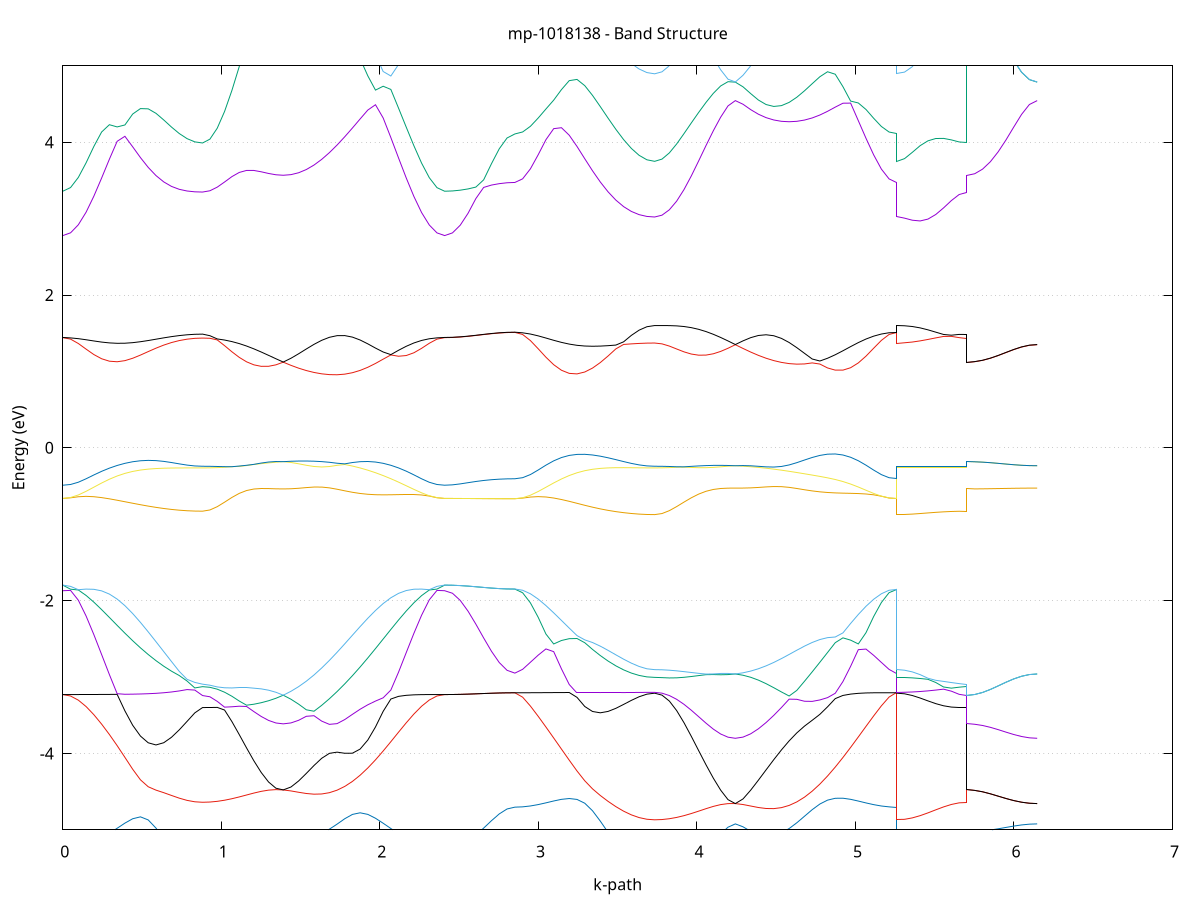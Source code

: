 set title 'mp-1018138 - Band Structure'
set xlabel 'k-path'
set ylabel 'Energy (eV)'
set grid y
set yrange [-5:5]
set terminal png size 800,600
set output 'mp-1018138_bands_gnuplot.png'
plot '-' using 1:2 with lines notitle, '-' using 1:2 with lines notitle, '-' using 1:2 with lines notitle, '-' using 1:2 with lines notitle, '-' using 1:2 with lines notitle, '-' using 1:2 with lines notitle, '-' using 1:2 with lines notitle, '-' using 1:2 with lines notitle, '-' using 1:2 with lines notitle, '-' using 1:2 with lines notitle, '-' using 1:2 with lines notitle, '-' using 1:2 with lines notitle, '-' using 1:2 with lines notitle, '-' using 1:2 with lines notitle, '-' using 1:2 with lines notitle, '-' using 1:2 with lines notitle, '-' using 1:2 with lines notitle, '-' using 1:2 with lines notitle, '-' using 1:2 with lines notitle, '-' using 1:2 with lines notitle, '-' using 1:2 with lines notitle, '-' using 1:2 with lines notitle, '-' using 1:2 with lines notitle, '-' using 1:2 with lines notitle
0.000000 -38.637339
0.048985 -38.637239
0.097970 -38.637239
0.146955 -38.637139
0.195939 -38.637139
0.244924 -38.637039
0.293909 -38.636939
0.342894 -38.636739
0.391879 -38.636639
0.440864 -38.636539
0.489849 -38.636339
0.538834 -38.636239
0.587818 -38.636139
0.636803 -38.636039
0.685788 -38.635939
0.734773 -38.635839
0.783758 -38.635839
0.832743 -38.635739
0.881728 -38.635739
0.881728 -38.635739
0.927996 -38.635739
0.974264 -38.635739
1.020532 -38.635739
1.066800 -38.635739
1.113068 -38.635639
1.159336 -38.635639
1.205604 -38.635639
1.251872 -38.635639
1.298140 -38.635539
1.344408 -38.635539
1.390676 -38.635539
1.390676 -38.635539
1.439156 -38.635539
1.487635 -38.635539
1.536115 -38.635639
1.584595 -38.635639
1.633074 -38.635739
1.681554 -38.635839
1.730033 -38.635939
1.778513 -38.636039
1.826993 -38.636139
1.875472 -38.636239
1.923952 -38.636339
1.972432 -38.636539
2.020911 -38.636639
2.069391 -38.636839
2.117871 -38.636939
2.166350 -38.637039
2.214830 -38.637139
2.263310 -38.637239
2.311789 -38.637239
2.360269 -38.637239
2.408748 -38.637339
2.408748 -38.637339
2.457969 -38.637239
2.507190 -38.637239
2.556411 -38.637239
2.605632 -38.637239
2.654853 -38.637339
2.704074 -38.637339
2.753295 -38.637339
2.802516 -38.637339
2.851737 -38.637339
2.851737 -38.637339
2.900722 -38.637239
2.949707 -38.637239
2.998692 -38.637239
3.047677 -38.637139
3.096661 -38.637039
3.145646 -38.636939
3.194631 -38.636739
3.243616 -38.636639
3.292601 -38.636539
3.341586 -38.636439
3.390571 -38.636239
3.439555 -38.636139
3.488540 -38.636039
3.537525 -38.635939
3.586510 -38.635839
3.635495 -38.635839
3.684480 -38.635739
3.733465 -38.635739
3.733465 -38.635739
3.779733 -38.635739
3.826001 -38.635739
3.872269 -38.635739
3.918537 -38.635739
3.964805 -38.635639
4.011073 -38.635639
4.057341 -38.635639
4.103609 -38.635639
4.149877 -38.635539
4.196145 -38.635539
4.242413 -38.635539
4.242413 -38.635539
4.290893 -38.635539
4.339372 -38.635539
4.387852 -38.635639
4.436332 -38.635639
4.484811 -38.635739
4.533291 -38.635839
4.581771 -38.635939
4.630250 -38.636039
4.678730 -38.636139
4.727210 -38.636239
4.775689 -38.636439
4.824169 -38.636539
4.872648 -38.636639
4.921128 -38.636839
4.969608 -38.636939
5.018087 -38.637039
5.066567 -38.637139
5.115047 -38.637239
5.163526 -38.637239
5.212006 -38.637239
5.260486 -38.637339
5.260486 -38.635739
5.309707 -38.635739
5.358928 -38.635739
5.408148 -38.635739
5.457369 -38.635739
5.506590 -38.635739
5.555811 -38.635739
5.605032 -38.635739
5.654253 -38.635739
5.703474 -38.635739
5.703474 -38.635539
5.752695 -38.635539
5.801916 -38.635539
5.851137 -38.635539
5.900358 -38.635539
5.949579 -38.635539
5.998800 -38.635539
6.048021 -38.635539
6.097242 -38.635539
6.146463 -38.635539
e
0.000000 -38.609439
0.048985 -38.609439
0.097970 -38.609439
0.146955 -38.609739
0.195939 -38.610139
0.244924 -38.610539
0.293909 -38.611139
0.342894 -38.611739
0.391879 -38.612439
0.440864 -38.613039
0.489849 -38.613739
0.538834 -38.614439
0.587818 -38.615039
0.636803 -38.615539
0.685788 -38.616039
0.734773 -38.616439
0.783758 -38.616739
0.832743 -38.616839
0.881728 -38.616939
0.881728 -38.616939
0.927996 -38.616939
0.974264 -38.616839
1.020532 -38.616739
1.066800 -38.616539
1.113068 -38.616339
1.159336 -38.616139
1.205604 -38.615939
1.251872 -38.615639
1.298140 -38.615239
1.344408 -38.614939
1.390676 -38.614739
1.390676 -38.614739
1.439156 -38.614939
1.487635 -38.615239
1.536115 -38.615439
1.584595 -38.615539
1.633074 -38.615539
1.681554 -38.615439
1.730033 -38.615139
1.778513 -38.614839
1.826993 -38.614439
1.875472 -38.613939
1.923952 -38.613439
1.972432 -38.612839
2.020911 -38.612239
2.069391 -38.611639
2.117871 -38.611139
2.166350 -38.610639
2.214830 -38.610139
2.263310 -38.609739
2.311789 -38.609539
2.360269 -38.609439
2.408748 -38.609439
2.408748 -38.609439
2.457969 -38.609439
2.507190 -38.609439
2.556411 -38.609439
2.605632 -38.609439
2.654853 -38.609439
2.704074 -38.609439
2.753295 -38.609439
2.802516 -38.609439
2.851737 -38.609439
2.851737 -38.609439
2.900722 -38.609439
2.949707 -38.609439
2.998692 -38.609739
3.047677 -38.610139
3.096661 -38.610539
3.145646 -38.611139
3.194631 -38.611739
3.243616 -38.612439
3.292601 -38.613039
3.341586 -38.613739
3.390571 -38.614339
3.439555 -38.615039
3.488540 -38.615539
3.537525 -38.616039
3.586510 -38.616439
3.635495 -38.616739
3.684480 -38.616839
3.733465 -38.616939
3.733465 -38.616939
3.779733 -38.616939
3.826001 -38.616839
3.872269 -38.616739
3.918537 -38.616539
3.964805 -38.616339
4.011073 -38.616139
4.057341 -38.615839
4.103609 -38.615539
4.149877 -38.615239
4.196145 -38.614939
4.242413 -38.614739
4.242413 -38.614739
4.290893 -38.614939
4.339372 -38.615239
4.387852 -38.615439
4.436332 -38.615539
4.484811 -38.615539
4.533291 -38.615439
4.581771 -38.615239
4.630250 -38.614839
4.678730 -38.614439
4.727210 -38.613939
4.775689 -38.613439
4.824169 -38.612839
4.872648 -38.612239
4.921128 -38.611639
4.969608 -38.611139
5.018087 -38.610639
5.066567 -38.610139
5.115047 -38.609739
5.163526 -38.609539
5.212006 -38.609439
5.260486 -38.609439
5.260486 -38.616939
5.309707 -38.616939
5.358928 -38.616939
5.408148 -38.616939
5.457369 -38.616939
5.506590 -38.616939
5.555811 -38.616939
5.605032 -38.616939
5.654253 -38.616939
5.703474 -38.616939
5.703474 -38.614739
5.752695 -38.614739
5.801916 -38.614739
5.851137 -38.614739
5.900358 -38.614739
5.949579 -38.614739
5.998800 -38.614739
6.048021 -38.614739
6.097242 -38.614739
6.146463 -38.614739
e
0.000000 -38.609139
0.048985 -38.609239
0.097970 -38.609439
0.146955 -38.609539
0.195939 -38.609639
0.244924 -38.609739
0.293909 -38.609839
0.342894 -38.610039
0.391879 -38.610139
0.440864 -38.610339
0.489849 -38.610439
0.538834 -38.610639
0.587818 -38.610739
0.636803 -38.610839
0.685788 -38.611039
0.734773 -38.611139
0.783758 -38.611139
0.832743 -38.611239
0.881728 -38.611239
0.881728 -38.611239
0.927996 -38.611239
0.974264 -38.611339
1.020532 -38.611639
1.066800 -38.611839
1.113068 -38.612239
1.159336 -38.612639
1.205604 -38.613039
1.251872 -38.613539
1.298140 -38.613939
1.344408 -38.614339
1.390676 -38.614539
1.390676 -38.614539
1.439156 -38.614339
1.487635 -38.613939
1.536115 -38.613539
1.584595 -38.613139
1.633074 -38.612739
1.681554 -38.612339
1.730033 -38.611939
1.778513 -38.611639
1.826993 -38.611339
1.875472 -38.610939
1.923952 -38.610739
1.972432 -38.610439
2.020911 -38.610239
2.069391 -38.610039
2.117871 -38.609839
2.166350 -38.609639
2.214830 -38.609539
2.263310 -38.609439
2.311789 -38.609339
2.360269 -38.609239
2.408748 -38.609139
2.408748 -38.609139
2.457969 -38.609139
2.507190 -38.609239
2.556411 -38.609239
2.605632 -38.609139
2.654853 -38.609139
2.704074 -38.609139
2.753295 -38.609139
2.802516 -38.609139
2.851737 -38.609139
2.851737 -38.609139
2.900722 -38.609239
2.949707 -38.609439
2.998692 -38.609539
3.047677 -38.609639
3.096661 -38.609739
3.145646 -38.609839
3.194631 -38.610039
3.243616 -38.610139
3.292601 -38.610339
3.341586 -38.610439
3.390571 -38.610639
3.439555 -38.610739
3.488540 -38.610939
3.537525 -38.611039
3.586510 -38.611139
3.635495 -38.611139
3.684480 -38.611239
3.733465 -38.611239
3.733465 -38.611239
3.779733 -38.611239
3.826001 -38.611439
3.872269 -38.611639
3.918537 -38.611839
3.964805 -38.612239
4.011073 -38.612639
4.057341 -38.613039
4.103609 -38.613539
4.149877 -38.613939
4.196145 -38.614339
4.242413 -38.614539
4.242413 -38.614539
4.290893 -38.614339
4.339372 -38.613939
4.387852 -38.613539
4.436332 -38.613139
4.484811 -38.612739
4.533291 -38.612339
4.581771 -38.611939
4.630250 -38.611639
4.678730 -38.611339
4.727210 -38.610939
4.775689 -38.610739
4.824169 -38.610439
4.872648 -38.610239
4.921128 -38.610039
4.969608 -38.609839
5.018087 -38.609639
5.066567 -38.609539
5.115047 -38.609439
5.163526 -38.609339
5.212006 -38.609239
5.260486 -38.609139
5.260486 -38.611239
5.309707 -38.611239
5.358928 -38.611239
5.408148 -38.611239
5.457369 -38.611239
5.506590 -38.611239
5.555811 -38.611239
5.605032 -38.611239
5.654253 -38.611239
5.703474 -38.611239
5.703474 -38.614539
5.752695 -38.614539
5.801916 -38.614539
5.851137 -38.614539
5.900358 -38.614539
5.949579 -38.614539
5.998800 -38.614539
6.048021 -38.614539
6.097242 -38.614539
6.146463 -38.614539
e
0.000000 -13.987239
0.048985 -13.982739
0.097970 -13.969339
0.146955 -13.947139
0.195939 -13.916639
0.244924 -13.878339
0.293909 -13.832939
0.342894 -13.781139
0.391879 -13.724239
0.440864 -13.663139
0.489849 -13.599339
0.538834 -13.534139
0.587818 -13.469339
0.636803 -13.406439
0.685788 -13.347339
0.734773 -13.294039
0.783758 -13.249139
0.832743 -13.216739
0.881728 -13.204139
0.881728 -13.204139
0.927996 -13.202739
0.974264 -13.198439
1.020532 -13.191539
1.066800 -13.182239
1.113068 -13.170739
1.159336 -13.157439
1.205604 -13.142839
1.251872 -13.127439
1.298140 -13.111839
1.344408 -13.096539
1.390676 -13.082139
1.390676 -13.082139
1.439156 -13.099739
1.487635 -13.124239
1.536115 -13.155939
1.584595 -13.194939
1.633074 -13.240839
1.681554 -13.292839
1.730033 -13.350139
1.778513 -13.411439
1.826993 -13.475339
1.875472 -13.540439
1.923952 -13.605339
1.972432 -13.668639
2.020911 -13.728939
2.069391 -13.785039
2.117871 -13.835839
2.166350 -13.880539
2.214830 -13.918039
2.263310 -13.947939
2.311789 -13.969639
2.360269 -13.982839
2.408748 -13.987239
2.408748 -13.987239
2.457969 -13.985339
2.507190 -13.979539
2.556411 -13.970539
2.605632 -13.959039
2.654853 -13.946139
2.704074 -13.933439
2.753295 -13.922639
2.802516 -13.915239
2.851737 -13.912639
2.851737 -13.912639
2.900722 -13.908239
2.949707 -13.895239
2.998692 -13.873739
3.047677 -13.844239
3.096661 -13.807239
3.145646 -13.763439
3.194631 -13.713739
3.243616 -13.659239
3.292601 -13.601039
3.341586 -13.540539
3.390571 -13.479139
3.439555 -13.418639
3.488540 -13.360539
3.537525 -13.306539
3.586510 -13.258139
3.635495 -13.217439
3.684480 -13.187139
3.733465 -13.174539
3.733465 -13.174539
3.779733 -13.173339
3.826001 -13.169739
3.872269 -13.164039
3.918537 -13.156339
3.964805 -13.146839
4.011073 -13.136139
4.057341 -13.124639
4.103609 -13.112839
4.149877 -13.101239
4.196145 -13.090439
4.242413 -13.081039
4.242413 -13.081039
4.290893 -13.092939
4.339372 -13.111539
4.387852 -13.137239
4.436332 -13.170239
4.484811 -13.210139
4.533291 -13.256439
4.581771 -13.308239
4.630250 -13.364539
4.678730 -13.423839
4.727210 -13.484839
4.775689 -13.546039
4.824169 -13.606139
4.872648 -13.663639
4.921128 -13.717439
4.969608 -13.766339
5.018087 -13.809339
5.066567 -13.845639
5.115047 -13.874539
5.163526 -13.895639
5.212006 -13.908339
5.260486 -13.912639
5.260486 -13.174539
5.309707 -13.175839
5.358928 -13.179339
5.408148 -13.184039
5.457369 -13.189139
5.506590 -13.194039
5.555811 -13.198239
5.605032 -13.201439
5.654253 -13.203439
5.703474 -13.204139
5.703474 -13.082139
5.752695 -13.082139
5.801916 -13.082039
5.851137 -13.081839
5.900358 -13.081639
5.949579 -13.081539
5.998800 -13.081339
6.048021 -13.081139
6.097242 -13.081039
6.146463 -13.081039
e
0.000000 -13.220839
0.048985 -13.219139
0.097970 -13.214139
0.146955 -13.206039
0.195939 -13.195039
0.244924 -13.181539
0.293909 -13.166239
0.342894 -13.149539
0.391879 -13.132239
0.440864 -13.115139
0.489849 -13.099139
0.538834 -13.085239
0.587818 -13.074339
0.636803 -13.067339
0.685788 -13.065039
0.734773 -13.067639
0.783758 -13.074839
0.832743 -13.083839
0.881728 -13.088539
0.881728 -13.088539
0.927996 -13.087739
0.974264 -13.085239
1.020532 -13.081539
1.066800 -13.076839
1.113068 -13.071839
1.159336 -13.067239
1.205604 -13.063939
1.251872 -13.062739
1.298140 -13.064739
1.344408 -13.070839
1.390676 -13.081839
1.390676 -13.081839
1.439156 -13.068539
1.487635 -13.057239
1.536115 -13.048839
1.584595 -13.043539
1.633074 -13.041639
1.681554 -13.043439
1.730033 -13.048639
1.778513 -13.057139
1.826993 -13.068639
1.875472 -13.082639
1.923952 -13.098439
1.972432 -13.115439
2.020911 -13.133039
2.069391 -13.150439
2.117871 -13.167139
2.166350 -13.182339
2.214830 -13.195539
2.263310 -13.206339
2.311789 -13.214339
2.360269 -13.219239
2.408748 -13.220839
2.408748 -13.220839
2.457969 -13.223739
2.507190 -13.232039
2.556411 -13.244939
2.605632 -13.261339
2.654853 -13.279239
2.704074 -13.296739
2.753295 -13.311439
2.802516 -13.321339
2.851737 -13.324839
2.851737 -13.324839
2.900722 -13.322739
2.949707 -13.316739
2.998692 -13.306939
3.047677 -13.293539
3.096661 -13.277139
3.145646 -13.258039
3.194631 -13.237039
3.243616 -13.214839
3.292601 -13.192239
3.341586 -13.170239
3.390571 -13.149839
3.439555 -13.132039
3.488540 -13.117839
3.537525 -13.108339
3.586510 -13.104339
3.635495 -13.105939
3.684480 -13.112039
3.733465 -13.116539
3.733465 -13.116539
3.779733 -13.115439
3.826001 -13.112339
3.872269 -13.107339
3.918537 -13.101039
3.964805 -13.093839
4.011073 -13.086639
4.057341 -13.080139
4.103609 -13.075339
4.149877 -13.073139
4.196145 -13.074639
4.242413 -13.080639
4.242413 -13.080639
4.290893 -13.072939
4.339372 -13.067839
4.387852 -13.065839
4.436332 -13.067339
4.484811 -13.072539
4.533291 -13.081439
4.581771 -13.093839
4.630250 -13.109439
4.678730 -13.127839
4.727210 -13.148339
4.775689 -13.170439
4.824169 -13.193239
4.872648 -13.216139
4.921128 -13.238439
4.969608 -13.259239
5.018087 -13.278039
5.066567 -13.294239
5.115047 -13.307339
5.163526 -13.316939
5.212006 -13.322839
5.260486 -13.324839
5.260486 -13.116539
5.309707 -13.115239
5.358928 -13.111939
5.408148 -13.107439
5.457369 -13.102539
5.506590 -13.097939
5.555811 -13.094039
5.605032 -13.091039
5.654253 -13.089139
5.703474 -13.088539
5.703474 -13.081839
5.752695 -13.081839
5.801916 -13.081739
5.851137 -13.081539
5.900358 -13.081339
5.949579 -13.081139
5.998800 -13.080939
6.048021 -13.080739
6.097242 -13.080639
6.146463 -13.080639
e
0.000000 -5.259639
0.048985 -5.253339
0.097970 -5.234439
0.146955 -5.203439
0.195939 -5.160939
0.244924 -5.108139
0.293909 -5.046839
0.342894 -4.980039
0.391879 -4.912839
0.440864 -4.855739
0.489849 -4.830739
0.538834 -4.871139
0.587818 -4.978139
0.636803 -5.110339
0.685788 -5.237239
0.734773 -5.344439
0.783758 -5.424839
0.832743 -5.474439
0.881728 -5.491239
0.881728 -5.491239
0.927996 -5.485239
0.974264 -5.467239
1.020532 -5.437739
1.066800 -5.397239
1.113068 -5.346539
1.159336 -5.287139
1.205604 -5.221439
1.251872 -5.153339
1.298140 -5.089939
1.344408 -5.043439
1.390676 -5.026839
1.390676 -5.026839
1.439156 -5.039939
1.487635 -5.062639
1.536115 -5.075939
1.584595 -5.070139
1.633074 -5.041839
1.681554 -4.992139
1.730033 -4.926339
1.778513 -4.855539
1.826993 -4.798939
1.875472 -4.777739
1.923952 -4.798439
1.972432 -4.849139
2.020911 -4.914439
2.069391 -4.983639
2.117871 -5.050539
2.166350 -5.111039
2.214830 -5.162939
2.263310 -5.204539
2.311789 -5.234939
2.360269 -5.253439
2.408748 -5.259639
2.408748 -5.259639
2.457969 -5.246939
2.507190 -5.209539
2.556411 -5.149439
2.605632 -5.070339
2.654853 -4.977939
2.704074 -4.881039
2.753295 -4.792139
2.802516 -4.727639
2.851737 -4.703839
2.851737 -4.703839
2.900722 -4.699839
2.949707 -4.688339
2.998692 -4.670339
3.047677 -4.647539
3.096661 -4.623039
3.145646 -4.601639
3.194631 -4.590939
3.243616 -4.602639
3.292601 -4.652439
3.341586 -4.751339
3.390571 -4.886539
3.439555 -5.034039
3.488540 -5.176339
3.537525 -5.303039
3.586510 -5.407439
3.635495 -5.484939
3.684480 -5.532639
3.733465 -5.548739
3.733465 -5.548739
3.779733 -5.542039
3.826001 -5.522139
3.872269 -5.489139
3.918537 -5.443339
3.964805 -5.385339
4.011073 -5.315739
4.057341 -5.235739
4.103609 -5.147039
4.149877 -5.053539
4.196145 -4.966239
4.242413 -4.922939
4.242413 -4.922939
4.290893 -4.961239
4.339372 -5.020839
4.387852 -5.064439
4.436332 -5.082939
4.484811 -5.074639
4.533291 -5.040539
4.581771 -4.983439
4.630250 -4.908339
4.678730 -4.822639
4.727210 -4.736739
4.775689 -4.662939
4.824169 -4.611939
4.872648 -4.587739
4.921128 -4.586839
4.969608 -4.601439
5.018087 -4.623939
5.066567 -4.648439
5.115047 -4.670939
5.163526 -4.688739
5.212006 -4.699939
5.260486 -4.703839
5.260486 -5.548739
5.309707 -5.547339
5.358928 -5.543239
5.408148 -5.536539
5.457369 -5.527839
5.506590 -5.517839
5.555811 -5.507839
5.605032 -5.499239
5.654253 -5.493339
5.703474 -5.491239
5.703474 -5.026839
5.752695 -5.024039
5.801916 -5.015939
5.851137 -5.003239
5.900358 -4.987139
5.949579 -4.969239
5.998800 -4.951639
6.048021 -4.936639
6.097242 -4.926539
6.146463 -4.922939
e
0.000000 -3.229939
0.048985 -3.248839
0.097970 -3.303039
0.146955 -3.386939
0.195939 -3.493539
0.244924 -3.616939
0.293909 -3.752739
0.342894 -3.898639
0.391879 -4.052239
0.440864 -4.207539
0.489849 -4.346039
0.538834 -4.436739
0.587818 -4.480939
0.636803 -4.514339
0.685788 -4.550739
0.734773 -4.586139
0.783758 -4.615039
0.832743 -4.633539
0.881728 -4.639939
0.881728 -4.639939
0.927996 -4.636839
0.974264 -4.627739
1.020532 -4.613039
1.066800 -4.593439
1.113068 -4.570039
1.159336 -4.544639
1.205604 -4.519239
1.251872 -4.496939
1.298140 -4.481039
1.344408 -4.474339
1.390676 -4.478539
1.390676 -4.478539
1.439156 -4.491439
1.487635 -4.509039
1.536115 -4.525039
1.584595 -4.533939
1.633074 -4.531339
1.681554 -4.514539
1.730033 -4.481739
1.778513 -4.432439
1.826993 -4.366839
1.875472 -4.285939
1.923952 -4.191139
1.972432 -4.084539
2.020911 -3.968739
2.069391 -3.846839
2.117871 -3.722439
2.166350 -3.600039
2.214830 -3.484639
2.263310 -3.382639
2.311789 -3.301339
2.360269 -3.248439
2.408748 -3.229939
2.408748 -3.229939
2.457969 -3.229239
2.507190 -3.227239
2.556411 -3.224239
2.605632 -3.220439
2.654853 -3.216339
2.704074 -3.212539
2.753295 -3.209339
2.802516 -3.207239
2.851737 -3.206539
2.851737 -3.206539
2.900722 -3.264139
2.949707 -3.380539
2.998692 -3.514239
3.047677 -3.654939
3.096661 -3.798739
3.145646 -3.944039
3.194631 -4.088939
3.243616 -4.230039
3.292601 -4.358639
3.341586 -4.464539
3.390571 -4.551139
3.439555 -4.627839
3.488540 -4.696639
3.537525 -4.756339
3.586510 -4.804739
3.635495 -4.840439
3.684480 -4.862239
3.733465 -4.869539
3.733465 -4.869539
3.779733 -4.866039
3.826001 -4.855439
3.872269 -4.838239
3.918537 -4.815139
3.964805 -4.787239
4.011073 -4.756039
4.057341 -4.723839
4.103609 -4.693939
4.149877 -4.670439
4.196145 -4.657339
4.242413 -4.657239
4.242413 -4.657239
4.290893 -4.669439
4.339372 -4.689039
4.387852 -4.708539
4.436332 -4.721439
4.484811 -4.723039
4.533291 -4.710139
4.581771 -4.681139
4.630250 -4.635239
4.678730 -4.572739
4.727210 -4.494439
4.775689 -4.401639
4.824169 -4.295939
4.872648 -4.179239
4.921128 -4.053739
4.969608 -3.921439
5.018087 -3.784839
5.066567 -3.646439
5.115047 -3.509139
5.163526 -3.377739
5.212006 -3.263139
5.260486 -3.206539
5.260486 -4.869539
5.309707 -4.863139
5.358928 -4.844339
5.408148 -4.815239
5.457369 -4.778839
5.506590 -4.739039
5.555811 -4.700739
5.605032 -4.668639
5.654253 -4.647339
5.703474 -4.639939
5.703474 -4.478539
5.752695 -4.484939
5.801916 -4.503039
5.851137 -4.529439
5.900358 -4.560039
5.949579 -4.590639
5.998800 -4.617939
6.048021 -4.639239
6.097242 -4.652639
6.146463 -4.657239
e
0.000000 -3.229939
0.048985 -3.229839
0.097970 -3.229639
0.146955 -3.229339
0.195939 -3.228939
0.244924 -3.228539
0.293909 -3.227939
0.342894 -3.227239
0.391879 -3.443639
0.440864 -3.631639
0.489849 -3.773339
0.538834 -3.861239
0.587818 -3.889539
0.636803 -3.860539
0.685788 -3.788939
0.734773 -3.691639
0.783758 -3.581339
0.832743 -3.469739
0.881728 -3.399939
0.881728 -3.399939
0.927996 -3.399439
0.974264 -3.397839
1.020532 -3.432839
1.066800 -3.583939
1.113068 -3.754039
1.159336 -3.929139
1.205604 -4.098139
1.251872 -4.250639
1.298140 -4.374939
1.344408 -4.455939
1.390676 -4.478039
1.390676 -4.478039
1.439156 -4.440239
1.487635 -4.361039
1.536115 -4.262139
1.584595 -4.158639
1.633074 -4.064439
1.681554 -3.999639
1.730033 -3.983739
1.778513 -3.998439
1.826993 -3.997439
1.875472 -3.943739
1.923952 -3.825539
1.972432 -3.654139
2.020911 -3.449739
2.069391 -3.288539
2.117871 -3.253339
2.166350 -3.240039
2.214830 -3.233539
2.263310 -3.230839
2.311789 -3.229939
2.360269 -3.229839
2.408748 -3.229939
2.408748 -3.229939
2.457969 -3.229239
2.507190 -3.227239
2.556411 -3.224239
2.605632 -3.220439
2.654853 -3.216339
2.704074 -3.212539
2.753295 -3.209339
2.802516 -3.207239
2.851737 -3.206539
2.851737 -3.206539
2.900722 -3.206439
2.949707 -3.206039
2.998692 -3.205539
3.047677 -3.204839
3.096661 -3.204239
3.145646 -3.203639
3.194631 -3.203139
3.243616 -3.266639
3.292601 -3.386039
3.341586 -3.451539
3.390571 -3.468839
3.439555 -3.450639
3.488540 -3.410439
3.537525 -3.359239
3.586510 -3.306039
3.635495 -3.258639
3.684480 -3.224639
3.733465 -3.211939
3.733465 -3.211939
3.779733 -3.237339
3.826001 -3.314739
3.872269 -3.439639
3.918537 -3.598639
3.964805 -3.777339
4.011073 -3.964039
4.057341 -4.149139
4.103609 -4.324239
4.149877 -4.481239
4.196145 -4.605539
4.242413 -4.657139
4.242413 -4.657139
4.290893 -4.596239
4.339372 -4.481039
4.387852 -4.350439
4.436332 -4.215739
4.484811 -4.082239
4.533291 -3.954439
4.581771 -3.836339
4.630250 -3.731739
4.678730 -3.642939
4.727210 -3.566739
4.775689 -3.488739
4.824169 -3.390339
4.872648 -3.282939
4.921128 -3.241439
4.969608 -3.223839
5.018087 -3.213939
5.066567 -3.208839
5.115047 -3.206739
5.163526 -3.206339
5.212006 -3.206439
5.260486 -3.206539
5.260486 -3.211939
5.309707 -3.219939
5.358928 -3.242439
5.408148 -3.275339
5.457369 -3.312839
5.506590 -3.348639
5.555811 -3.376839
5.605032 -3.393739
5.654253 -3.399539
5.703474 -3.399939
5.703474 -4.478039
5.752695 -4.484539
5.801916 -4.502639
5.851137 -4.529139
5.900358 -4.559739
5.949579 -4.590439
5.998800 -4.617739
6.048021 -4.639039
6.097242 -4.652539
6.146463 -4.657139
e
0.000000 -1.870539
0.048985 -1.866439
0.097970 -1.994739
0.146955 -2.201639
0.195939 -2.445239
0.244924 -2.705939
0.293909 -2.968239
0.342894 -3.218539
0.391879 -3.226239
0.440864 -3.224639
0.489849 -3.222339
0.538834 -3.218839
0.587818 -3.213739
0.636803 -3.206339
0.685788 -3.196139
0.734773 -3.182439
0.783758 -3.164739
0.832743 -3.171239
0.881728 -3.242939
0.881728 -3.242939
0.927996 -3.258839
0.974264 -3.319039
1.020532 -3.394739
1.066800 -3.389839
1.113068 -3.382539
1.159336 -3.385939
1.205604 -3.453339
1.251872 -3.516939
1.298140 -3.568539
1.344408 -3.601939
1.390676 -3.613439
1.390676 -3.613439
1.439156 -3.601239
1.487635 -3.566839
1.536115 -3.514439
1.584595 -3.506939
1.633074 -3.577339
1.681554 -3.619939
1.730033 -3.610539
1.778513 -3.557339
1.826993 -3.488939
1.875472 -3.422239
1.923952 -3.363839
1.972432 -3.315239
2.020911 -3.272339
2.069391 -3.171039
2.117871 -2.936839
2.166350 -2.681339
2.214830 -2.428039
2.263310 -2.191339
2.311789 -1.989939
2.360269 -1.866539
2.408748 -1.870539
2.408748 -1.870539
2.457969 -1.903739
2.507190 -1.997839
2.556411 -2.138539
2.605632 -2.308239
2.654853 -2.489139
2.704074 -2.663139
2.753295 -2.811239
2.802516 -2.912739
2.851737 -2.949239
2.851737 -2.949239
2.900722 -2.899439
2.949707 -2.807039
2.998692 -2.714239
3.047677 -2.632639
3.096661 -2.668339
3.145646 -2.893839
3.194631 -3.098339
3.243616 -3.202939
3.292601 -3.202939
3.341586 -3.203139
3.390571 -3.203439
3.439555 -3.203739
3.488540 -3.203739
3.537525 -3.203539
3.586510 -3.202939
3.635495 -3.202139
3.684480 -3.201339
3.733465 -3.201039
3.733465 -3.201039
3.779733 -3.211539
3.826001 -3.242539
3.872269 -3.292239
3.918537 -3.357839
3.964805 -3.435339
4.011073 -3.519539
4.057341 -3.604239
4.103609 -3.682439
4.149877 -3.746239
4.196145 -3.787939
4.242413 -3.802339
4.242413 -3.802339
4.290893 -3.786939
4.339372 -3.743639
4.387852 -3.678139
4.436332 -3.596339
4.484811 -3.502439
4.533291 -3.399639
4.581771 -3.290039
4.630250 -3.292139
4.678730 -3.317539
4.727210 -3.319239
4.775689 -3.300439
4.824169 -3.270039
4.872648 -3.213039
4.921128 -3.059339
4.969608 -2.860239
5.018087 -2.642339
5.066567 -2.634439
5.115047 -2.716639
5.163526 -2.809039
5.212006 -2.900339
5.260486 -2.949239
5.260486 -3.201039
5.309707 -3.199839
5.358928 -3.196139
5.408148 -3.190039
5.457369 -3.181639
5.506590 -3.171239
5.555811 -3.159239
5.605032 -3.185439
5.654253 -3.226939
5.703474 -3.242939
5.703474 -3.613439
5.752695 -3.618939
5.801916 -3.634639
5.851137 -3.658839
5.900358 -3.689039
5.949579 -3.721739
5.998800 -3.753039
6.048021 -3.779039
6.097242 -3.796339
6.146463 -3.802339
e
0.000000 -1.797639
0.048985 -1.850539
0.097970 -1.861039
0.146955 -1.932539
0.195939 -2.020339
0.244924 -2.118039
0.293909 -2.220539
0.342894 -2.324239
0.391879 -2.426439
0.440864 -2.524939
0.489849 -2.618439
0.538834 -2.705639
0.587818 -2.785939
0.636803 -2.858839
0.685788 -2.923839
0.734773 -2.981039
0.783758 -3.052639
0.832743 -3.143239
0.881728 -3.126439
0.881728 -3.126439
0.927996 -3.134839
0.974264 -3.159439
1.020532 -3.199239
1.066800 -3.252039
1.113068 -3.314639
1.159336 -3.369239
1.205604 -3.356239
1.251872 -3.336539
1.298140 -3.310939
1.344408 -3.278439
1.390676 -3.238439
1.390676 -3.238439
1.439156 -3.290939
1.487635 -3.355539
1.536115 -3.429339
1.584595 -3.448139
1.633074 -3.371039
1.681554 -3.284939
1.730033 -3.191139
1.778513 -3.090239
1.826993 -2.982839
1.875472 -2.869439
1.923952 -2.750839
1.972432 -2.628239
2.020911 -2.503039
2.069391 -2.377539
2.117871 -2.254139
2.166350 -2.136439
2.214830 -2.028239
2.263310 -1.934539
2.311789 -1.861039
2.360269 -1.849139
2.408748 -1.797739
2.408748 -1.797639
2.457969 -1.799239
2.507190 -1.803739
2.556411 -1.810539
2.605632 -1.818939
2.654853 -1.827839
2.704074 -1.836339
2.753295 -1.843139
2.802516 -1.847639
2.851737 -1.849239
2.851737 -1.849239
2.900722 -1.897639
2.949707 -2.029739
2.998692 -2.218139
3.047677 -2.437639
3.096661 -2.567639
3.145646 -2.522239
3.194631 -2.498339
3.243616 -2.496139
3.292601 -2.551439
3.341586 -2.639039
3.390571 -2.719339
3.439555 -2.791139
3.488540 -2.853839
3.537525 -2.906539
3.586510 -2.948639
3.635495 -2.979539
3.684480 -2.998539
3.733465 -3.004939
3.733465 -3.004939
3.779733 -3.008239
3.826001 -3.012439
3.872269 -3.010939
3.918537 -3.004039
3.964805 -2.993639
4.011073 -2.981539
4.057341 -2.969639
4.103609 -2.968139
4.149877 -2.970739
4.196145 -2.968439
4.242413 -2.960439
4.242413 -2.960439
4.290893 -2.976939
4.339372 -3.003739
4.387852 -3.040939
4.436332 -3.087239
4.484811 -3.140139
4.533291 -3.195839
4.581771 -3.248839
4.630250 -3.175139
4.678730 -3.055739
4.727210 -2.932839
4.775689 -2.806939
4.824169 -2.679139
4.872648 -2.550739
4.921128 -2.487639
4.969608 -2.517639
5.018087 -2.567139
5.066567 -2.420039
5.115047 -2.208039
5.163526 -2.025239
5.212006 -1.896439
5.260486 -1.849239
5.260486 -3.004939
5.309707 -3.006639
5.358928 -3.011539
5.408148 -3.019639
5.457369 -3.030339
5.506590 -3.071939
5.555811 -3.130639
5.605032 -3.146039
5.654253 -3.133239
5.703474 -3.126439
5.703474 -3.238439
5.752695 -3.229039
5.801916 -3.202539
5.851137 -3.163139
5.900358 -3.116539
5.949579 -3.068639
5.998800 -3.025039
6.048021 -2.990339
6.097242 -2.968039
6.146463 -2.960439
e
0.000000 -1.796839
0.048985 -1.813639
0.097970 -1.857039
0.146955 -1.849339
0.195939 -1.852139
0.244924 -1.872439
0.293909 -1.914739
0.342894 -1.980039
0.391879 -2.066239
0.440864 -2.169539
0.489849 -2.285339
0.538834 -2.409239
0.587818 -2.537539
0.636803 -2.667639
0.685788 -2.797739
0.734773 -2.926539
0.783758 -3.030139
0.832743 -3.070839
0.881728 -3.093939
0.881728 -3.093939
0.927996 -3.107339
0.974264 -3.129839
1.020532 -3.141139
1.066800 -3.143439
1.113068 -3.142839
1.159336 -3.142839
1.205604 -3.146339
1.251872 -3.155539
1.298140 -3.172739
1.344408 -3.199939
1.390676 -3.238139
1.390676 -3.238139
1.439156 -3.187339
1.487635 -3.126339
1.536115 -3.055039
1.584595 -2.973539
1.633074 -2.882539
1.681554 -2.783139
1.730033 -2.676939
1.778513 -2.566139
1.826993 -2.453039
1.875472 -2.340339
1.923952 -2.231239
1.972432 -2.129239
2.020911 -2.038439
2.069391 -1.962739
2.117871 -1.905339
2.166350 -1.868339
2.214830 -1.850839
2.263310 -1.849339
2.311789 -1.857139
2.360269 -1.813539
2.408748 -1.796839
2.408748 -1.796839
2.457969 -1.798439
2.507190 -1.802839
2.556411 -1.809639
2.605632 -1.818039
2.654853 -1.826939
2.704074 -1.835339
2.753295 -1.842239
2.802516 -1.846739
2.851737 -1.848239
2.851737 -1.848239
2.900722 -1.864539
2.949707 -1.910439
2.998692 -1.979839
3.047677 -2.065239
3.096661 -2.160139
3.145646 -2.259639
3.194631 -2.359839
3.243616 -2.457839
3.292601 -2.514039
3.341586 -2.548839
3.390571 -2.596339
3.439555 -2.651439
3.488540 -2.709639
3.537525 -2.766639
3.586510 -2.818739
3.635495 -2.862239
3.684480 -2.892639
3.733465 -2.903839
3.733465 -2.903839
3.779733 -2.905639
3.826001 -2.911039
3.872269 -2.919439
3.918537 -2.929839
3.964805 -2.941139
4.011073 -2.952139
4.057341 -2.961539
4.103609 -2.959739
4.149877 -2.953739
4.196145 -2.953439
4.242413 -2.960439
4.242413 -2.960439
4.290893 -2.945239
4.339372 -2.922539
4.387852 -2.892139
4.436332 -2.854239
4.484811 -2.809439
4.533291 -2.758939
4.581771 -2.704739
4.630250 -2.649339
4.678730 -2.595839
4.727210 -2.547939
4.775689 -2.509739
4.824169 -2.484839
4.872648 -2.476439
4.921128 -2.422639
4.969608 -2.298939
5.018087 -2.181539
5.066567 -2.074439
5.115047 -1.982339
5.163526 -1.910539
5.212006 -1.864439
5.260486 -1.848239
5.260486 -2.903839
5.309707 -2.911239
5.358928 -2.933239
5.408148 -2.969039
5.457369 -3.016339
5.506590 -3.043239
5.555811 -3.057639
5.605032 -3.072639
5.654253 -3.086739
5.703474 -3.093939
5.703474 -3.238139
5.752695 -3.228839
5.801916 -3.202339
5.851137 -3.163039
5.900358 -3.116439
5.949579 -3.068539
5.998800 -3.025039
6.048021 -2.990339
6.097242 -2.968039
6.146463 -2.960439
e
0.000000 -0.662839
0.048985 -0.654439
0.097970 -0.640439
0.146955 -0.635139
0.195939 -0.639939
0.244924 -0.651639
0.293909 -0.667639
0.342894 -0.686039
0.391879 -0.705639
0.440864 -0.725439
0.489849 -0.744739
0.538834 -0.762839
0.587818 -0.779439
0.636803 -0.794039
0.685788 -0.806439
0.734773 -0.816339
0.783758 -0.823539
0.832743 -0.827839
0.881728 -0.829339
0.881728 -0.829339
0.927996 -0.813439
0.974264 -0.770439
1.020532 -0.711439
1.066800 -0.649539
1.113068 -0.596339
1.159336 -0.559039
1.205604 -0.539139
1.251872 -0.532639
1.298140 -0.533539
1.344408 -0.536639
1.390676 -0.538139
1.390676 -0.538139
1.439156 -0.535939
1.487635 -0.529439
1.536115 -0.520539
1.584595 -0.513539
1.633074 -0.513839
1.681554 -0.524039
1.730033 -0.541939
1.778513 -0.562639
1.826993 -0.582039
1.875472 -0.597539
1.923952 -0.608039
1.972432 -0.613839
2.020911 -0.615539
2.069391 -0.614639
2.117871 -0.612439
2.166350 -0.610739
2.214830 -0.611339
2.263310 -0.617139
2.311789 -0.631439
2.360269 -0.653439
2.408748 -0.662839
2.408748 -0.662839
2.457969 -0.662939
2.507190 -0.663239
2.556411 -0.663639
2.605632 -0.664239
2.654853 -0.664839
2.704074 -0.665339
2.753295 -0.665839
2.802516 -0.666139
2.851737 -0.666239
2.851737 -0.666239
2.900722 -0.658239
2.949707 -0.644539
2.998692 -0.638739
3.047677 -0.643539
3.096661 -0.657039
3.145646 -0.676639
3.194631 -0.700339
3.243616 -0.726239
3.292601 -0.752239
3.341586 -0.776939
3.390571 -0.799239
3.439555 -0.818639
3.488540 -0.835139
3.537525 -0.848739
3.586510 -0.859539
3.635495 -0.867639
3.684480 -0.872539
3.733465 -0.874239
3.733465 -0.874239
3.779733 -0.860439
3.826001 -0.822539
3.872269 -0.769239
3.918537 -0.710439
3.964805 -0.654039
4.011073 -0.605739
4.057341 -0.568939
4.103609 -0.544939
4.149877 -0.532439
4.196145 -0.527839
4.242413 -0.527039
4.242413 -0.527039
4.290893 -0.526739
4.339372 -0.524139
4.387852 -0.518639
4.436332 -0.511639
4.484811 -0.506739
4.533291 -0.508239
4.581771 -0.517439
4.630250 -0.532239
4.678730 -0.548839
4.727210 -0.564039
4.775689 -0.576139
4.824169 -0.584639
4.872648 -0.590139
4.921128 -0.593339
4.969608 -0.595639
5.018087 -0.598639
5.066567 -0.604239
5.115047 -0.615039
5.163526 -0.633239
5.212006 -0.657339
5.260486 -0.666239
5.260486 -0.874239
5.309707 -0.872439
5.358928 -0.867439
5.408148 -0.860239
5.457369 -0.852239
5.506590 -0.844539
5.555811 -0.838039
5.605032 -0.833239
5.654253 -0.830339
5.703474 -0.829339
5.703474 -0.538139
5.752695 -0.537739
5.801916 -0.536739
5.851137 -0.535139
5.900358 -0.533339
5.949579 -0.531439
5.998800 -0.529639
6.048021 -0.528239
6.097242 -0.527339
6.146463 -0.527039
e
0.000000 -0.662439
0.048985 -0.650339
0.097970 -0.617039
0.146955 -0.569439
0.195939 -0.515239
0.244924 -0.460839
0.293909 -0.411039
0.342894 -0.368639
0.391879 -0.334639
0.440864 -0.309039
0.489849 -0.290839
0.538834 -0.278739
0.587818 -0.271239
0.636803 -0.266839
0.685788 -0.264539
0.734773 -0.263439
0.783758 -0.263039
0.832743 -0.262939
0.881728 -0.262839
0.881728 -0.262839
0.927996 -0.261939
0.974264 -0.258939
1.020532 -0.254039
1.066800 -0.247139
1.113068 -0.242939
1.159336 -0.232339
1.205604 -0.217839
1.251872 -0.207039
1.298140 -0.197039
1.344408 -0.188239
1.390676 -0.181139
1.390676 -0.181139
1.439156 -0.191739
1.487635 -0.208839
1.536115 -0.228339
1.584595 -0.244339
1.633074 -0.250839
1.681554 -0.244839
1.730033 -0.229239
1.778513 -0.218039
1.826993 -0.238539
1.875472 -0.263339
1.923952 -0.292539
1.972432 -0.325839
2.020911 -0.363239
2.069391 -0.404439
2.117871 -0.449039
2.166350 -0.496139
2.214830 -0.543839
2.263310 -0.589139
2.311789 -0.627339
2.360269 -0.651739
2.408748 -0.662439
2.408748 -0.662439
2.457969 -0.662539
2.507190 -0.662839
2.556411 -0.663239
2.605632 -0.663839
2.654853 -0.664439
2.704074 -0.664939
2.753295 -0.665439
2.802516 -0.665739
2.851737 -0.665839
2.851737 -0.665839
2.900722 -0.653739
2.949707 -0.620239
2.998692 -0.571839
3.047677 -0.516239
3.096661 -0.459839
3.145646 -0.407639
3.194631 -0.362639
3.243616 -0.326539
3.292601 -0.299439
3.341586 -0.280839
3.390571 -0.269139
3.439555 -0.262739
3.488540 -0.260139
3.537525 -0.259739
3.586510 -0.260539
3.635495 -0.261639
3.684480 -0.262539
3.733465 -0.262839
3.733465 -0.262839
3.779733 -0.261839
3.826001 -0.258839
3.872269 -0.254339
3.918537 -0.252539
3.964805 -0.257039
4.011073 -0.260039
4.057341 -0.259939
4.103609 -0.255939
4.149877 -0.248739
4.196145 -0.240639
4.242413 -0.234539
4.242413 -0.234539
4.290893 -0.240139
4.339372 -0.247439
4.387852 -0.256339
4.436332 -0.266839
4.484811 -0.278939
4.533291 -0.292539
4.581771 -0.307339
4.630250 -0.323239
4.678730 -0.339739
4.727210 -0.356639
4.775689 -0.374039
4.824169 -0.392839
4.872648 -0.414639
4.921128 -0.441339
4.969608 -0.474239
5.018087 -0.512939
5.066567 -0.555239
5.115047 -0.596939
5.163526 -0.632739
5.212006 -0.655039
5.260486 -0.665839
5.260486 -0.262839
5.309707 -0.262839
5.358928 -0.262839
5.408148 -0.262839
5.457369 -0.262839
5.506590 -0.262839
5.555811 -0.262839
5.605032 -0.262839
5.654253 -0.262839
5.703474 -0.262839
5.703474 -0.181139
5.752695 -0.182839
5.801916 -0.187439
5.851137 -0.194639
5.900358 -0.203339
5.949579 -0.212539
5.998800 -0.221239
6.048021 -0.228339
6.097242 -0.232939
6.146463 -0.234539
e
0.000000 -0.489439
0.048985 -0.479839
0.097970 -0.450339
0.146955 -0.405239
0.195939 -0.355139
0.244924 -0.307639
0.293909 -0.265939
0.342894 -0.230939
0.391879 -0.202939
0.440864 -0.182239
0.489849 -0.169339
0.538834 -0.164339
0.587818 -0.167439
0.636803 -0.177439
0.685788 -0.192639
0.734773 -0.209939
0.783758 -0.225939
0.832743 -0.237139
0.881728 -0.241239
0.881728 -0.241239
0.927996 -0.242039
0.974264 -0.244239
1.020532 -0.246639
1.066800 -0.247039
1.113068 -0.238539
1.159336 -0.228539
1.205604 -0.216339
1.251872 -0.199239
1.298140 -0.185739
1.344408 -0.179239
1.390676 -0.181139
1.390676 -0.181139
1.439156 -0.175939
1.487635 -0.173039
1.536115 -0.172639
1.584595 -0.175139
1.633074 -0.180539
1.681554 -0.189239
1.730033 -0.201639
1.778513 -0.209939
1.826993 -0.192639
1.875472 -0.181439
1.923952 -0.178939
1.972432 -0.185939
2.020911 -0.202639
2.069391 -0.228539
2.117871 -0.263039
2.166350 -0.305339
2.214830 -0.354039
2.263310 -0.405339
2.311789 -0.450839
2.360269 -0.480039
2.408748 -0.489439
2.408748 -0.489439
2.457969 -0.484639
2.507190 -0.472139
2.556411 -0.456239
2.605632 -0.440639
2.654853 -0.427439
2.704074 -0.417339
2.753295 -0.410339
2.802516 -0.406239
2.851737 -0.404939
2.851737 -0.404939
2.900722 -0.390839
2.949707 -0.349839
2.998692 -0.290439
3.047677 -0.226839
3.096661 -0.170439
3.145646 -0.127239
3.194631 -0.099339
3.243616 -0.086139
3.292601 -0.085039
3.341586 -0.093639
3.390571 -0.109339
3.439555 -0.130339
3.488540 -0.154539
3.537525 -0.179939
3.586510 -0.203839
3.635495 -0.223539
3.684480 -0.236539
3.733465 -0.241139
3.733465 -0.241139
3.779733 -0.241939
3.826001 -0.244239
3.872269 -0.247939
3.918537 -0.248639
3.964805 -0.242539
4.011073 -0.236939
4.057341 -0.232639
4.103609 -0.229939
4.149877 -0.229439
4.196145 -0.231039
4.242413 -0.234539
4.242413 -0.234539
4.290893 -0.232339
4.339372 -0.235139
4.387852 -0.241939
4.436332 -0.249139
4.484811 -0.251739
4.533291 -0.244039
4.581771 -0.224039
4.630250 -0.194139
4.678730 -0.159739
4.727210 -0.126339
4.775689 -0.099339
4.824169 -0.083039
4.872648 -0.080539
4.921128 -0.093939
4.969608 -0.123639
5.018087 -0.168939
5.066567 -0.227039
5.115047 -0.291439
5.163526 -0.350739
5.212006 -0.391139
5.260486 -0.404939
5.260486 -0.241139
5.309707 -0.241139
5.358928 -0.241139
5.408148 -0.241139
5.457369 -0.241139
5.506590 -0.241139
5.555811 -0.241139
5.605032 -0.241139
5.654253 -0.241239
5.703474 -0.241239
5.703474 -0.181139
5.752695 -0.182839
5.801916 -0.187439
5.851137 -0.194539
5.900358 -0.203239
5.949579 -0.212539
5.998800 -0.221239
6.048021 -0.228339
6.097242 -0.232939
6.146463 -0.234539
e
0.000000 1.442361
0.048985 1.422961
0.097970 1.365661
0.146955 1.292061
0.195939 1.221061
0.244924 1.166061
0.293909 1.134061
0.342894 1.126761
0.391879 1.141261
0.440864 1.172461
0.489849 1.214061
0.538834 1.259761
0.587818 1.304561
0.636803 1.344761
0.685788 1.378161
0.734773 1.404061
0.783758 1.422261
0.832743 1.433161
0.881728 1.436761
0.881728 1.436761
0.927996 1.433961
0.974264 1.412661
1.020532 1.337361
1.066800 1.257261
1.113068 1.184161
1.159336 1.125761
1.205604 1.086161
1.251872 1.066761
1.298140 1.067361
1.344408 1.086361
1.390676 1.121261
1.390676 1.121261
1.439156 1.079861
1.487635 1.042861
1.536115 1.011561
1.584595 0.986661
1.633074 0.968661
1.681554 0.958361
1.730033 0.956461
1.778513 0.964461
1.826993 0.983261
1.875472 1.013361
1.923952 1.054361
1.972432 1.104461
2.020911 1.160761
2.069391 1.215961
2.117871 1.198961
2.166350 1.208061
2.214830 1.244461
2.263310 1.302361
2.311789 1.368561
2.360269 1.422861
2.408748 1.442361
2.408748 1.442361
2.457969 1.444461
2.507190 1.450361
2.556411 1.459461
2.605632 1.470661
2.654853 1.482561
2.704074 1.493861
2.753295 1.503061
2.802516 1.509061
2.851737 1.511161
2.851737 1.511161
2.900722 1.483761
2.949707 1.403861
2.998692 1.297061
3.047677 1.186161
3.096661 1.088261
3.145646 1.015461
3.194631 0.974661
3.243616 0.967761
3.292601 0.992561
3.341586 1.044061
3.390571 1.116161
3.439555 1.202061
3.488540 1.294961
3.537525 1.353161
3.586510 1.360761
3.635495 1.366661
3.684480 1.370561
3.733465 1.371861
3.733465 1.371861
3.779733 1.360961
3.826001 1.332061
3.872269 1.293861
3.918537 1.256361
3.964805 1.227561
4.011073 1.212761
4.057341 1.213961
4.103609 1.231161
4.149877 1.262161
4.196145 1.303261
4.242413 1.349861
4.242413 1.349861
4.290893 1.300861
4.339372 1.253561
4.387852 1.210461
4.436332 1.172861
4.484811 1.141861
4.533291 1.118261
4.581771 1.102461
4.630250 1.095461
4.678730 1.098161
4.727210 1.111661
4.775689 1.096661
4.824169 1.045661
4.872648 1.017161
4.921128 1.017061
4.969608 1.048661
5.018087 1.111461
5.066567 1.200161
5.115047 1.304061
5.163526 1.406161
5.212006 1.483661
5.260486 1.511161
5.260486 1.371861
5.309707 1.375261
5.358928 1.384961
5.408148 1.400061
5.457369 1.418761
5.506590 1.439061
5.555811 1.458261
5.605032 1.458961
5.654253 1.442461
5.703474 1.436761
5.703474 1.121261
5.752695 1.127261
5.801916 1.144761
5.851137 1.172361
5.900358 1.207561
5.949579 1.246861
5.998800 1.285861
6.048021 1.319161
6.097242 1.341861
6.146463 1.349861
e
0.000000 1.444961
0.048985 1.438861
0.097970 1.429061
0.146955 1.414861
0.195939 1.398961
0.244924 1.384261
0.293909 1.373561
0.342894 1.368361
0.391879 1.369461
0.440864 1.376661
0.489849 1.388961
0.538834 1.404561
0.587818 1.422061
0.636803 1.439561
0.685788 1.455761
0.734773 1.469461
0.783758 1.479761
0.832743 1.486261
0.881728 1.488461
0.881728 1.488461
0.927996 1.467861
0.974264 1.425461
1.020532 1.411061
1.066800 1.390761
1.113068 1.364561
1.159336 1.332561
1.205604 1.295361
1.251872 1.254061
1.298140 1.210361
1.344408 1.165961
1.390676 1.122861
1.390676 1.122861
1.439156 1.172361
1.487635 1.231261
1.536115 1.293861
1.584595 1.354461
1.633074 1.407261
1.681554 1.446661
1.730033 1.468261
1.778513 1.469161
1.826993 1.449361
1.875472 1.411461
1.923952 1.361161
1.972432 1.305861
2.020911 1.254561
2.069391 1.219861
2.117871 1.276961
2.166350 1.329061
2.214830 1.372761
2.263310 1.405761
2.311789 1.427661
2.360269 1.439461
2.408748 1.444961
2.408748 1.444961
2.457969 1.446961
2.507190 1.452961
2.556411 1.462061
2.605632 1.473261
2.654853 1.485261
2.704074 1.496561
2.753295 1.505761
2.802516 1.511761
2.851737 1.513861
2.851737 1.513861
2.900722 1.505561
2.949707 1.489661
2.998692 1.465861
3.047677 1.437261
3.096661 1.407661
3.145646 1.380361
3.194631 1.357961
3.243616 1.341861
3.292601 1.332661
3.341586 1.329661
3.390571 1.331761
3.439555 1.337361
3.488540 1.345061
3.537525 1.387561
3.586510 1.472061
3.635495 1.540461
3.684480 1.585161
3.733465 1.600761
3.733465 1.600761
3.779733 1.600661
3.826001 1.599861
3.872269 1.596361
3.918537 1.588061
3.964805 1.573261
4.011073 1.551161
4.057341 1.521961
4.103609 1.486061
4.149877 1.444661
4.196145 1.399361
4.242413 1.351961
4.242413 1.351961
4.290893 1.400261
4.339372 1.442261
4.387852 1.470661
4.436332 1.480061
4.484811 1.467361
4.533291 1.432561
4.581771 1.378761
4.630250 1.311261
4.678730 1.236961
4.727210 1.162861
4.775689 1.136561
4.824169 1.172661
4.872648 1.218361
4.921128 1.270461
4.969608 1.324961
5.018087 1.377461
5.066567 1.424161
5.115047 1.462061
5.163526 1.489661
5.212006 1.506361
5.260486 1.513861
5.260486 1.600761
5.309707 1.597761
5.358928 1.588061
5.408148 1.570261
5.457369 1.544561
5.506590 1.514261
5.555811 1.484061
5.605032 1.474261
5.654253 1.484761
5.703474 1.488461
5.703474 1.122861
5.752695 1.128861
5.801916 1.146361
5.851137 1.174061
5.900358 1.209361
5.949579 1.248761
5.998800 1.287761
6.048021 1.321261
6.097242 1.343961
6.146463 1.351961
e
0.000000 2.778561
0.048985 2.814561
0.097970 2.919761
0.146955 3.084461
0.195939 3.294261
0.244924 3.531761
0.293909 3.778361
0.342894 4.012361
0.391879 4.078061
0.440864 3.940661
0.489849 3.799361
0.538834 3.671161
0.587818 3.564061
0.636803 3.481161
0.685788 3.422161
0.734773 3.383961
0.783758 3.362061
0.832743 3.351361
0.881728 3.348261
0.881728 3.348261
0.927996 3.365161
0.974264 3.412461
1.020532 3.479861
1.066800 3.550361
1.113068 3.604961
1.159336 3.631461
1.205604 3.630861
1.251872 3.613461
1.298140 3.591561
1.344408 3.574461
1.390676 3.568061
1.390676 3.568061
1.439156 3.576061
1.487635 3.600861
1.536115 3.642961
1.584595 3.701761
1.633074 3.775861
1.681554 3.863861
1.730033 3.963361
1.778513 4.071961
1.826993 4.186761
1.875472 4.304861
1.923952 4.421461
1.972432 4.491361
2.020911 4.318161
2.069391 4.061361
2.117871 3.794761
2.166350 3.533361
2.214830 3.290261
2.263310 3.079961
2.311789 2.917061
2.360269 2.813861
2.408748 2.778561
2.408748 2.778561
2.457969 2.813561
2.507190 2.914561
2.556411 3.070461
2.605632 3.262961
2.654853 3.408861
2.704074 3.439661
2.753295 3.458161
2.802516 3.469861
2.851737 3.473861
2.851737 3.473861
2.900722 3.521561
2.949707 3.652161
2.998692 3.836261
3.047677 4.033661
3.096661 4.178261
3.145646 4.190561
3.194631 4.092061
3.243616 3.945261
3.292601 3.784361
3.341586 3.626261
3.390571 3.480061
3.439555 3.351261
3.488540 3.243261
3.537525 3.157661
3.586510 3.094561
3.635495 3.052461
3.684480 3.029061
3.733465 3.021661
3.733465 3.021661
3.779733 3.045461
3.826001 3.115761
3.872269 3.229561
3.918537 3.380661
3.964805 3.559961
4.011073 3.756061
4.057341 3.956661
4.103609 4.150661
4.149877 4.328261
4.196145 4.475961
4.242413 4.545161
4.242413 4.545161
4.290893 4.497661
4.339372 4.427161
4.387852 4.367261
4.436332 4.322361
4.484811 4.291761
4.533291 4.274261
4.581771 4.268661
4.630250 4.274161
4.678730 4.290661
4.727210 4.318261
4.775689 4.356761
4.824169 4.405261
4.872648 4.459961
4.921128 4.511261
4.969608 4.512661
5.018087 4.282761
5.066567 4.052261
5.115047 3.834861
5.163526 3.649261
5.212006 3.520561
5.260486 3.473861
5.260486 3.021661
5.309707 3.006661
5.358928 2.979561
5.408148 2.969961
5.457369 2.994261
5.506590 3.054261
5.555811 3.140661
5.605032 3.236461
5.654253 3.316061
5.703474 3.348261
5.703474 3.568061
5.752695 3.588261
5.801916 3.648261
5.851137 3.745261
5.900358 3.874961
5.949579 4.030261
5.998800 4.199861
6.048021 4.364961
6.097242 4.494161
6.146463 4.545161
e
0.000000 3.359161
0.048985 3.407061
0.097970 3.539661
0.146955 3.730661
0.195939 3.945261
0.244924 4.134361
0.293909 4.229861
0.342894 4.200861
0.391879 4.226461
0.440864 4.369561
0.489849 4.440861
0.538834 4.437461
0.587818 4.378861
0.636803 4.291961
0.685788 4.198761
0.734773 4.114061
0.783758 4.047561
0.832743 4.005161
0.881728 3.990661
0.881728 3.990661
0.927996 4.040861
0.974264 4.184161
1.020532 4.403461
1.066800 4.678661
1.113068 4.990761
1.159336 5.321961
1.205604 5.652561
1.251872 5.935861
1.298140 6.196061
1.344408 6.358661
1.390676 6.401861
1.390676 6.401861
1.439156 6.365861
1.487635 6.276761
1.536115 6.160961
1.584595 6.036861
1.633074 5.918561
1.681554 5.816661
1.730033 5.708361
1.778513 5.516461
1.826993 5.311561
1.875472 5.094661
1.923952 4.869861
1.972432 4.682861
2.020911 4.733461
2.069391 4.691361
2.117871 4.446961
2.166350 4.198461
2.214830 3.954161
2.263310 3.727161
2.311789 3.536561
2.360269 3.406061
2.408748 3.359161
2.408748 3.359161
2.457969 3.362661
2.507190 3.372861
2.556411 3.389261
2.605632 3.413361
2.654853 3.508261
2.704074 3.719061
2.753295 3.914961
2.802516 4.056261
2.851737 4.108761
2.851737 4.108761
2.900722 4.134861
2.949707 4.208961
2.998692 4.317161
3.047677 4.435461
3.096661 4.551661
3.145646 4.689461
3.194631 4.806761
3.243616 4.822661
3.292601 4.741261
3.341586 4.613161
3.390571 4.466761
3.439555 4.316061
3.488540 4.169861
3.537525 4.035361
3.586510 3.919361
3.635495 3.828761
3.684480 3.770561
3.733465 3.750461
3.733465 3.750461
3.779733 3.779561
3.826001 3.860561
3.872269 3.977861
3.918537 4.113361
3.964805 4.253361
4.011073 4.390761
4.057341 4.521461
4.103609 4.640661
4.149877 4.737361
4.196145 4.792961
4.242413 4.787061
4.242413 4.787061
4.290893 4.725761
4.339372 4.636761
4.387852 4.552961
4.436332 4.493961
4.484811 4.468961
4.533291 4.479561
4.581771 4.521961
4.630250 4.589461
4.678730 4.673861
4.727210 4.766661
4.775689 4.857761
4.824169 4.923161
4.872648 4.890561
4.921128 4.727861
4.969608 4.539061
5.018087 4.514461
5.066567 4.429161
5.115047 4.313861
5.163526 4.207061
5.212006 4.134261
5.260486 4.108761
5.260486 3.750461
5.309707 3.785761
5.358928 3.868361
5.408148 3.955561
5.457369 4.018661
5.506590 4.049161
5.555811 4.050661
5.605032 4.031061
5.654253 4.004061
5.703474 3.990661
5.703474 6.401861
5.752695 6.286161
5.801916 6.045161
5.851137 5.774961
5.900358 5.510861
5.949579 5.271261
5.998800 5.069261
6.048021 4.915861
6.097242 4.819861
6.146463 4.787061
e
0.000000 5.763861
0.048985 5.733461
0.097970 5.636161
0.146955 5.502861
0.195939 5.365761
0.244924 5.268761
0.293909 5.270561
0.342894 5.383961
0.391879 5.525061
0.440864 5.596261
0.489849 5.580161
0.538834 5.524561
0.587818 5.463261
0.636803 5.407861
0.685788 5.361761
0.734773 5.326361
0.783758 5.301661
0.832743 5.287161
0.881728 5.282361
0.881728 5.282361
0.927996 5.272861
0.974264 5.251261
1.020532 5.236261
1.066800 5.253461
1.113068 5.327561
1.159336 5.472161
1.205604 5.682261
1.251872 5.957961
1.298140 6.205361
1.344408 6.375661
1.390676 6.406261
1.390676 6.406261
1.439156 6.384961
1.487635 6.317461
1.536115 6.220961
1.584595 6.129661
1.633074 6.045461
1.681554 5.886061
1.730033 5.735961
1.778513 5.671261
1.826993 5.602261
1.875472 5.497061
1.923952 5.340961
1.972432 5.145561
2.020911 4.926061
2.069391 4.867361
2.117871 5.017861
2.166350 5.177761
2.214830 5.341361
2.263310 5.499061
2.311789 5.636161
2.360269 5.732661
2.408748 5.763861
2.408748 5.763861
2.457969 5.760661
2.507190 5.751761
2.556411 5.738061
2.605632 5.721261
2.654853 5.703461
2.704074 5.686761
2.753295 5.673061
2.802516 5.664161
2.851737 5.661161
2.851737 5.661161
2.900722 5.640761
2.949707 5.568661
2.998692 5.468861
3.047677 5.374561
3.096661 5.315161
3.145646 5.283661
3.194631 5.269361
3.243616 5.297361
3.292601 5.344061
3.341586 5.361261
3.390571 5.337761
3.439555 5.281061
3.488540 5.202761
3.537525 5.114961
3.586510 5.029861
3.635495 4.959061
3.684480 4.912361
3.733465 4.896061
3.733465 4.896061
3.779733 4.922161
3.826001 5.001961
3.872269 5.139361
3.918537 5.336861
3.964805 5.591461
4.011073 5.463561
4.057341 5.280961
4.103609 5.105361
4.149877 4.948561
4.196145 4.825561
4.242413 4.789161
4.242413 4.789161
4.290893 4.877161
4.339372 5.000661
4.387852 5.126961
4.436332 5.252261
4.484811 5.376461
4.533291 5.499461
4.581771 5.619961
4.630250 5.734361
4.678730 5.834861
4.727210 5.790761
4.775689 5.583261
4.824169 5.398261
4.872648 5.313261
4.921128 5.360261
4.969608 5.459061
5.018087 5.420661
5.066567 5.428461
5.115047 5.493361
5.163526 5.575261
5.212006 5.640261
5.260486 5.661161
5.260486 4.896061
5.309707 4.918561
5.358928 4.989661
5.408148 5.113261
5.457369 5.273161
5.506590 5.400361
5.555811 5.415761
5.605032 5.360961
5.654253 5.304661
5.703474 5.282361
5.703474 6.406261
5.752695 6.290161
5.801916 6.048761
5.851137 5.778161
5.900358 5.513761
5.949579 5.273861
5.998800 5.071661
6.048021 4.918061
6.097242 4.821861
6.146463 4.789161
e
0.000000 5.769461
0.048985 5.784061
0.097970 5.843461
0.146955 5.937561
0.195939 6.058861
0.244924 6.195961
0.293909 6.332861
0.342894 6.448961
0.391879 6.523861
0.440864 6.547561
0.489849 6.526261
0.538834 6.475461
0.587818 6.410561
0.636803 6.342961
0.685788 6.280161
0.734773 6.227361
0.783758 6.187661
0.832743 6.163161
0.881728 6.154861
0.881728 6.154861
0.927996 6.161461
0.974264 6.179561
1.020532 6.205461
1.066800 6.235861
1.113068 6.268561
1.159336 6.302161
1.205604 6.335761
1.251872 6.368261
1.298140 6.400061
1.344408 6.459761
1.390676 6.527261
1.390676 6.527261
1.439156 6.474661
1.487635 6.390461
1.536115 6.300361
1.584595 6.186561
1.633074 6.059361
1.681554 6.011761
1.730033 5.995861
1.778513 6.014661
1.826993 6.071961
1.875472 6.170461
1.923952 6.224961
1.972432 6.299361
2.020911 6.356061
2.069391 6.365361
2.117871 6.307861
2.166350 6.194661
2.214830 6.061361
2.263310 5.938861
2.311789 5.844061
2.360269 5.785261
2.408748 5.769461
2.408748 5.769461
2.457969 5.766361
2.507190 5.757361
2.556411 5.743561
2.605632 5.726761
2.654853 5.708861
2.704074 5.692061
2.753295 5.678361
2.802516 5.669461
2.851737 5.666361
2.851737 5.666361
2.900722 5.682861
2.949707 5.746661
2.998692 5.848861
3.047677 5.893361
3.096661 5.939661
3.145646 6.085861
3.194631 6.342061
3.243616 6.654961
3.292601 6.789961
3.341586 6.632561
3.390571 6.446261
3.439555 6.279261
3.488540 6.138161
3.537525 6.026061
3.586510 5.942561
3.635495 5.885461
3.684480 5.852461
3.733465 5.841561
3.733465 5.841561
3.779733 5.843261
3.826001 5.843661
3.872269 5.826661
3.918537 5.762361
3.964805 5.634061
4.011073 5.892161
4.057341 6.207861
4.103609 6.284861
4.149877 6.103661
4.196145 5.968261
4.242413 5.921361
4.242413 5.921361
4.290893 5.965561
4.339372 6.071061
4.387852 6.190761
4.436332 6.267161
4.484811 6.260561
4.533291 6.204361
4.581771 6.142161
4.630250 6.080861
4.678730 5.974361
4.727210 5.906861
4.775689 5.928561
4.824169 5.882161
4.872648 5.771961
4.921128 5.627861
4.969608 5.494561
5.018087 5.568261
5.066567 5.669461
5.115047 5.739361
5.163526 5.731861
5.212006 5.683261
5.260486 5.666361
5.260486 5.841561
5.309707 5.846461
5.358928 5.858361
5.408148 5.871761
5.457369 5.891561
5.506590 5.968661
5.555811 6.171961
5.605032 6.224661
5.654253 6.172561
5.703474 6.154861
5.703474 6.527261
5.752695 6.521461
5.801916 6.502761
5.851137 6.467761
5.900358 6.410961
5.949579 6.326161
5.998800 6.211961
6.048021 6.081261
6.097242 5.967961
6.146463 5.921361
e
0.000000 7.037761
0.048985 7.057661
0.097970 7.110761
0.146955 7.180861
0.195939 7.231461
0.244924 7.115061
0.293909 6.908361
0.342894 6.726061
0.391879 6.601461
0.440864 6.553061
0.489849 6.564561
0.538834 6.630761
0.587818 6.744461
0.636803 6.885261
0.685788 6.996961
0.734773 6.962661
0.783758 6.905861
0.832743 6.867761
0.881728 6.854561
0.881728 6.854561
0.927996 6.858861
0.974264 6.871561
1.020532 6.891561
1.066800 6.917161
1.113068 6.945761
1.159336 6.974761
1.205604 7.001661
1.251872 7.026261
1.298140 7.050561
1.344408 7.042761
1.390676 7.040461
1.390676 7.040461
1.439156 6.938961
1.487635 6.795661
1.536115 6.646861
1.584595 6.510061
1.633074 6.393261
1.681554 6.299461
1.730033 6.229761
1.778513 6.183761
1.826993 6.162261
1.875472 6.172961
1.923952 6.310961
1.972432 6.451061
2.020911 6.585761
2.069391 6.761961
2.117871 6.964861
2.166350 7.189661
2.214830 7.252461
2.263310 7.180261
2.311789 7.109361
2.360269 7.057261
2.408748 7.037761
2.408748 7.037761
2.457969 7.007761
2.507190 6.922061
2.556411 6.791661
2.605632 6.631061
2.654853 6.455161
2.704074 6.279161
2.753295 6.121361
2.802516 6.006861
2.851737 5.963961
2.851737 5.963961
2.900722 5.953061
2.949707 5.927261
2.998692 5.901061
3.047677 5.983661
3.096661 6.142961
3.145646 6.316661
3.194631 6.492261
3.243616 6.675161
3.292601 6.827861
3.341586 6.886761
3.390571 6.942961
3.439555 6.965161
3.488540 6.963861
3.537525 6.949461
3.586510 6.930561
3.635495 6.913161
3.684480 6.901161
3.733465 6.896961
3.733465 6.896961
3.779733 6.848661
3.826001 6.729461
3.872269 6.597261
3.918537 6.516461
3.964805 6.527461
4.011073 6.624361
4.057341 6.646461
4.103609 6.664961
4.149877 6.980961
4.196145 7.267461
4.242413 7.398961
4.242413 7.398961
4.290893 7.290061
4.339372 7.113461
4.387852 6.967161
4.436332 6.897661
4.484811 6.892161
4.533291 6.798361
4.581771 6.608461
4.630250 6.412261
4.678730 6.288961
4.727210 6.281761
4.775689 6.341961
4.824169 6.434761
4.872648 6.532261
4.921128 6.584661
4.969608 6.512161
5.018087 6.329261
5.066567 6.132661
5.115047 5.983461
5.163526 5.935961
5.212006 5.953361
5.260486 5.963961
5.260486 6.896961
5.309707 6.866761
5.358928 6.784161
5.408148 6.668461
5.457369 6.540061
5.506590 6.415661
5.555811 6.307661
5.605032 6.456561
5.654253 6.728661
5.703474 6.854561
5.703474 7.040461
5.752695 7.130361
5.801916 7.296261
5.851137 7.451561
5.900358 7.494661
5.949579 7.469461
5.998800 7.443861
6.048021 7.421061
6.097242 7.404861
6.146463 7.398961
e
0.000000 8.374261
0.048985 8.236761
0.097970 7.971861
0.146955 7.693661
0.195939 7.449061
0.244924 7.336661
0.293909 7.168261
0.342894 6.960961
0.391879 6.826361
0.440864 6.823361
0.489849 6.965861
0.538834 7.163361
0.587818 7.235861
0.636803 7.171261
0.685788 7.131861
0.734773 7.250761
0.783758 7.399061
0.832743 7.518761
0.881728 7.568161
0.881728 7.568161
0.927996 7.572961
0.974264 7.586861
1.020532 7.608561
1.066800 7.635361
1.113068 7.662661
1.159336 7.593061
1.205604 7.443061
1.251872 7.289461
1.298140 7.145961
1.344408 7.067861
1.390676 7.042361
1.390676 7.042361
1.439156 7.142361
1.487635 7.250261
1.536115 7.342161
1.584595 7.308461
1.633074 7.126761
1.681554 6.927261
1.730033 6.728361
1.778513 6.550361
1.826993 6.420461
1.875472 6.362761
1.923952 6.375861
1.972432 6.492061
2.020911 6.708761
2.069391 6.949961
2.117871 7.179461
2.166350 7.286661
2.214830 7.436061
2.263310 7.701561
2.311789 7.978561
2.360269 8.239361
2.408748 8.374261
2.408748 8.374361
2.457969 8.354561
2.507190 8.301061
2.556411 8.227461
2.605632 8.147461
2.654853 8.071661
2.704074 8.007361
2.753295 7.958861
2.802516 7.928861
2.851737 7.918761
2.851737 7.918761
2.900722 7.875161
2.949707 7.763061
2.998692 7.622161
3.047677 7.481661
3.096661 7.358661
3.145646 7.260361
3.194631 7.165661
3.243616 7.017361
3.292601 7.047161
3.341586 7.421561
3.390571 7.775261
3.439555 8.088961
3.488540 8.324161
3.537525 8.460261
3.586510 8.533961
3.635495 8.581361
3.684480 8.617461
3.733465 8.636061
3.733465 8.636061
3.779733 8.508861
3.826001 8.229261
3.872269 7.900861
3.918537 7.562361
3.964805 7.230261
4.011073 6.916661
4.057341 6.787261
4.103609 7.001461
4.149877 7.252161
4.196145 7.516561
4.242413 7.716261
4.242413 7.716261
4.290893 7.586661
4.339372 7.455761
4.387852 7.358661
4.436332 7.298461
4.484811 7.276561
4.533291 7.293161
4.581771 7.345361
4.630250 7.407661
4.678730 7.338561
4.727210 7.241761
4.775689 7.186561
4.824169 7.194961
4.872648 7.267261
4.921128 7.376861
4.969608 7.289861
5.018087 7.352561
5.066567 7.479761
5.115047 7.625561
5.163526 7.766561
5.212006 7.876061
5.260486 7.918761
5.260486 8.636061
5.309707 8.323961
5.358928 8.012961
5.408148 7.756761
5.457369 7.575661
5.506590 7.479761
5.555811 7.459961
5.605032 7.489261
5.654253 7.537361
5.703474 7.568161
5.703474 7.042361
5.752695 7.132461
5.801916 7.298461
5.851137 7.453461
5.900358 7.575961
5.949579 7.669761
5.998800 7.737661
6.048021 7.783761
6.097242 7.743761
6.146463 7.716261
e
0.000000 8.374361
0.048985 8.381361
0.097970 8.399961
0.146955 8.368061
0.195939 8.001361
0.244924 7.735761
0.293909 7.701461
0.342894 7.772361
0.391879 7.791861
0.440864 7.722061
0.489849 7.617161
0.538834 7.534761
0.587818 7.601361
0.636803 7.795561
0.685788 7.966961
0.734773 8.069661
0.783758 8.099461
0.832743 8.081661
0.881728 8.064761
0.881728 8.064761
0.927996 8.051461
0.974264 8.010961
1.020532 7.943161
1.066800 7.848861
1.113068 7.730561
1.159336 7.683761
1.205604 7.689561
1.251872 7.670561
1.298140 7.625261
1.344408 7.572161
1.390676 7.549861
1.390676 7.549861
1.439156 7.557761
1.487635 7.536461
1.536115 7.451761
1.584595 7.427961
1.633074 7.516261
1.681554 7.608561
1.730033 7.701561
1.778513 7.787561
1.826993 7.855261
1.875472 7.890861
1.923952 7.885761
1.972432 7.843161
2.020911 7.776461
2.069391 7.704161
2.117871 7.666061
2.166350 7.772961
2.214830 8.037361
2.263310 8.313061
2.311789 8.391561
2.360269 8.380961
2.408748 8.374461
2.408748 8.374561
2.457969 8.354661
2.507190 8.301361
2.556411 8.227861
2.605632 8.147761
2.654853 8.072161
2.704074 8.007861
2.753295 7.959461
2.802516 7.929461
2.851737 7.919361
2.851737 7.919361
2.900722 7.928661
2.949707 7.950161
2.998692 7.899961
3.047677 7.807261
3.096661 7.677461
3.145646 7.529261
3.194631 7.412861
3.243616 7.416161
3.292601 7.552161
3.341586 7.798161
3.390571 8.116361
3.439555 8.434461
3.488540 8.659161
3.537525 8.764561
3.586510 8.782661
3.635495 8.759861
3.684480 8.726361
3.733465 8.706961
3.733465 8.706961
3.779733 8.763661
3.826001 8.908361
3.872269 9.083261
3.918537 9.201061
3.964805 9.129661
4.011073 8.909361
4.057341 8.653761
4.103609 8.402161
4.149877 8.167561
4.196145 7.957361
4.242413 7.819561
4.242413 7.819561
4.290893 7.813361
4.339372 7.764461
4.387852 7.633961
4.436332 7.464461
4.484811 7.332461
4.533291 7.370861
4.581771 7.549161
4.630250 7.521361
4.678730 7.587661
4.727210 7.732161
4.775689 7.896861
4.824169 7.885361
4.872648 7.612161
4.921128 7.384861
4.969608 7.524561
5.018087 7.665661
5.066567 7.789661
5.115047 7.881261
5.163526 7.930561
5.212006 7.927861
5.260486 7.919261
5.260486 8.706961
5.309707 9.028161
5.358928 9.348861
5.408148 9.543961
5.457369 9.501661
5.506590 9.257261
5.555811 8.915961
5.605032 8.548061
5.654253 8.219961
5.703474 8.064761
5.703474 7.549861
5.752695 7.545961
5.801916 7.534761
5.851137 7.517061
5.900358 7.577561
5.949579 7.670961
5.998800 7.738561
6.048021 7.784461
6.097242 7.810761
6.146463 7.819561
e
0.000000 9.112361
0.048985 9.148661
0.097970 8.758061
0.146955 8.419861
0.195939 8.420161
0.244924 8.388861
0.293909 8.348961
0.342894 8.353461
0.391879 8.398061
0.440864 8.540961
0.489849 8.770361
0.538834 9.050761
0.587818 9.387561
0.636803 9.771661
0.685788 10.151561
0.734773 10.257261
0.783758 10.218861
0.832743 10.195961
0.881728 10.187461
0.881728 10.187361
0.927996 10.223661
0.974264 10.328161
1.020532 10.482061
1.066800 10.483861
1.113068 10.266161
1.159336 10.037561
1.205604 9.807461
1.251872 9.650961
1.298140 9.514161
1.344408 9.461861
1.390676 9.477861
1.390676 9.477361
1.439156 9.419161
1.487635 9.389461
1.536115 9.396661
1.584595 9.444161
1.633074 9.339961
1.681554 9.175761
1.730033 9.039461
1.778513 8.924361
1.826993 8.838261
1.875472 8.791461
1.923952 8.803161
1.972432 8.491561
2.020911 8.226161
2.069391 8.068661
2.117871 8.058361
2.166350 8.189761
2.214830 8.475561
2.263310 8.595361
2.311789 8.803261
2.360269 9.081961
2.408748 9.113361
2.408748 9.124661
2.457969 9.003161
2.507190 8.831061
2.556411 8.655461
2.605632 8.482861
2.654853 8.318861
2.704074 8.176761
2.753295 8.065661
2.802516 7.994861
2.851737 7.970561
2.851737 7.970461
2.900722 7.967561
2.949707 7.957961
2.998692 8.005861
3.047677 8.070661
3.096661 8.150361
3.145646 8.242761
3.194631 8.347361
3.243616 8.467361
3.292601 8.605561
3.341586 8.779161
3.390571 8.938161
3.439555 9.012861
3.488540 9.214361
3.537525 9.423861
3.586510 9.489961
3.635495 9.531561
3.684480 9.551661
3.733465 9.557761
3.733465 9.558161
3.779733 9.643561
3.826001 9.761761
3.872269 9.737761
3.918537 9.569461
3.964805 9.322061
4.011073 9.039761
4.057341 8.753161
4.103609 8.468761
4.149877 8.197961
4.196145 7.959861
4.242413 7.820161
4.242413 7.820161
4.290893 7.979861
4.339372 8.072861
4.387852 8.069761
4.436332 7.999561
4.484811 7.890761
4.533291 7.762561
4.581771 7.628761
4.630250 7.768161
4.678730 7.976461
4.727210 8.111961
4.775689 8.085161
4.824169 8.061461
4.872648 8.196461
4.921128 8.262261
4.969608 8.244161
5.018087 8.175561
5.066567 8.095761
5.115047 8.025661
5.163526 7.976661
5.212006 7.968061
5.260486 7.970461
5.260486 9.557761
5.309707 9.610561
5.358928 9.760661
5.408148 9.988561
5.457369 10.275161
5.506590 10.552761
5.555811 10.431661
5.605032 10.317461
5.654253 10.223661
5.703474 10.187361
5.703474 9.476661
5.752695 9.531761
5.801916 9.218661
5.851137 8.853961
5.900358 8.510261
5.949579 8.215061
5.998800 7.986361
6.048021 7.830861
6.097242 7.811361
6.146463 7.820161
e
